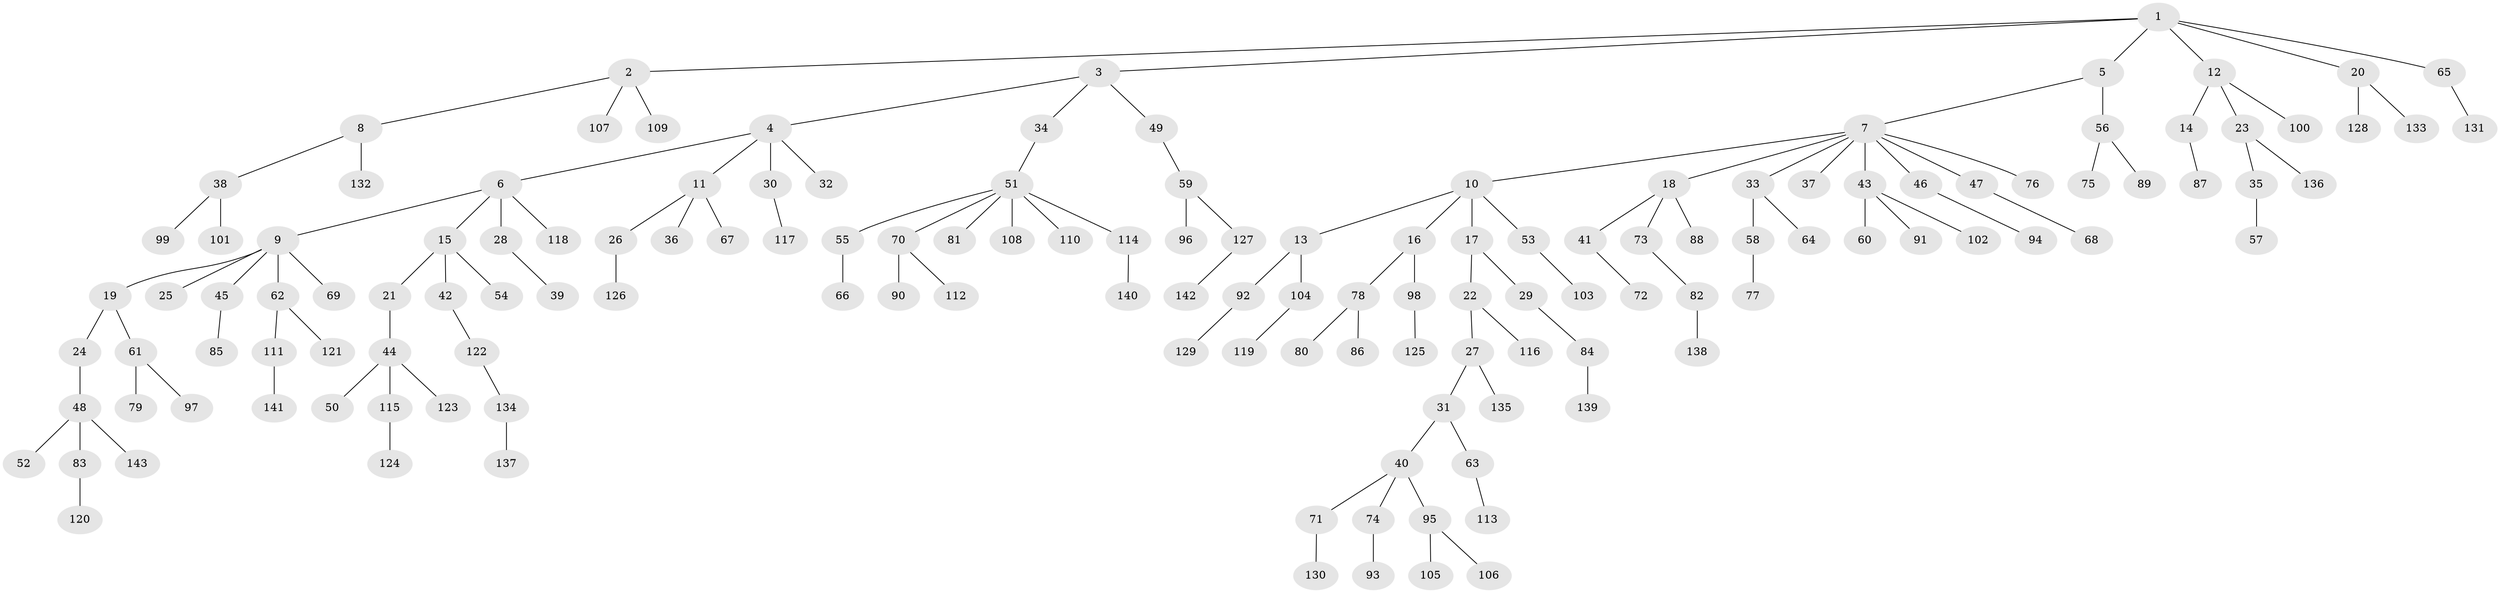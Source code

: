 // Generated by graph-tools (version 1.1) at 2025/11/02/27/25 16:11:28]
// undirected, 143 vertices, 142 edges
graph export_dot {
graph [start="1"]
  node [color=gray90,style=filled];
  1;
  2;
  3;
  4;
  5;
  6;
  7;
  8;
  9;
  10;
  11;
  12;
  13;
  14;
  15;
  16;
  17;
  18;
  19;
  20;
  21;
  22;
  23;
  24;
  25;
  26;
  27;
  28;
  29;
  30;
  31;
  32;
  33;
  34;
  35;
  36;
  37;
  38;
  39;
  40;
  41;
  42;
  43;
  44;
  45;
  46;
  47;
  48;
  49;
  50;
  51;
  52;
  53;
  54;
  55;
  56;
  57;
  58;
  59;
  60;
  61;
  62;
  63;
  64;
  65;
  66;
  67;
  68;
  69;
  70;
  71;
  72;
  73;
  74;
  75;
  76;
  77;
  78;
  79;
  80;
  81;
  82;
  83;
  84;
  85;
  86;
  87;
  88;
  89;
  90;
  91;
  92;
  93;
  94;
  95;
  96;
  97;
  98;
  99;
  100;
  101;
  102;
  103;
  104;
  105;
  106;
  107;
  108;
  109;
  110;
  111;
  112;
  113;
  114;
  115;
  116;
  117;
  118;
  119;
  120;
  121;
  122;
  123;
  124;
  125;
  126;
  127;
  128;
  129;
  130;
  131;
  132;
  133;
  134;
  135;
  136;
  137;
  138;
  139;
  140;
  141;
  142;
  143;
  1 -- 2;
  1 -- 3;
  1 -- 5;
  1 -- 12;
  1 -- 20;
  1 -- 65;
  2 -- 8;
  2 -- 107;
  2 -- 109;
  3 -- 4;
  3 -- 34;
  3 -- 49;
  4 -- 6;
  4 -- 11;
  4 -- 30;
  4 -- 32;
  5 -- 7;
  5 -- 56;
  6 -- 9;
  6 -- 15;
  6 -- 28;
  6 -- 118;
  7 -- 10;
  7 -- 18;
  7 -- 33;
  7 -- 37;
  7 -- 43;
  7 -- 46;
  7 -- 47;
  7 -- 76;
  8 -- 38;
  8 -- 132;
  9 -- 19;
  9 -- 25;
  9 -- 45;
  9 -- 62;
  9 -- 69;
  10 -- 13;
  10 -- 16;
  10 -- 17;
  10 -- 53;
  11 -- 26;
  11 -- 36;
  11 -- 67;
  12 -- 14;
  12 -- 23;
  12 -- 100;
  13 -- 92;
  13 -- 104;
  14 -- 87;
  15 -- 21;
  15 -- 42;
  15 -- 54;
  16 -- 78;
  16 -- 98;
  17 -- 22;
  17 -- 29;
  18 -- 41;
  18 -- 73;
  18 -- 88;
  19 -- 24;
  19 -- 61;
  20 -- 128;
  20 -- 133;
  21 -- 44;
  22 -- 27;
  22 -- 116;
  23 -- 35;
  23 -- 136;
  24 -- 48;
  26 -- 126;
  27 -- 31;
  27 -- 135;
  28 -- 39;
  29 -- 84;
  30 -- 117;
  31 -- 40;
  31 -- 63;
  33 -- 58;
  33 -- 64;
  34 -- 51;
  35 -- 57;
  38 -- 99;
  38 -- 101;
  40 -- 71;
  40 -- 74;
  40 -- 95;
  41 -- 72;
  42 -- 122;
  43 -- 60;
  43 -- 91;
  43 -- 102;
  44 -- 50;
  44 -- 115;
  44 -- 123;
  45 -- 85;
  46 -- 94;
  47 -- 68;
  48 -- 52;
  48 -- 83;
  48 -- 143;
  49 -- 59;
  51 -- 55;
  51 -- 70;
  51 -- 81;
  51 -- 108;
  51 -- 110;
  51 -- 114;
  53 -- 103;
  55 -- 66;
  56 -- 75;
  56 -- 89;
  58 -- 77;
  59 -- 96;
  59 -- 127;
  61 -- 79;
  61 -- 97;
  62 -- 111;
  62 -- 121;
  63 -- 113;
  65 -- 131;
  70 -- 90;
  70 -- 112;
  71 -- 130;
  73 -- 82;
  74 -- 93;
  78 -- 80;
  78 -- 86;
  82 -- 138;
  83 -- 120;
  84 -- 139;
  92 -- 129;
  95 -- 105;
  95 -- 106;
  98 -- 125;
  104 -- 119;
  111 -- 141;
  114 -- 140;
  115 -- 124;
  122 -- 134;
  127 -- 142;
  134 -- 137;
}
